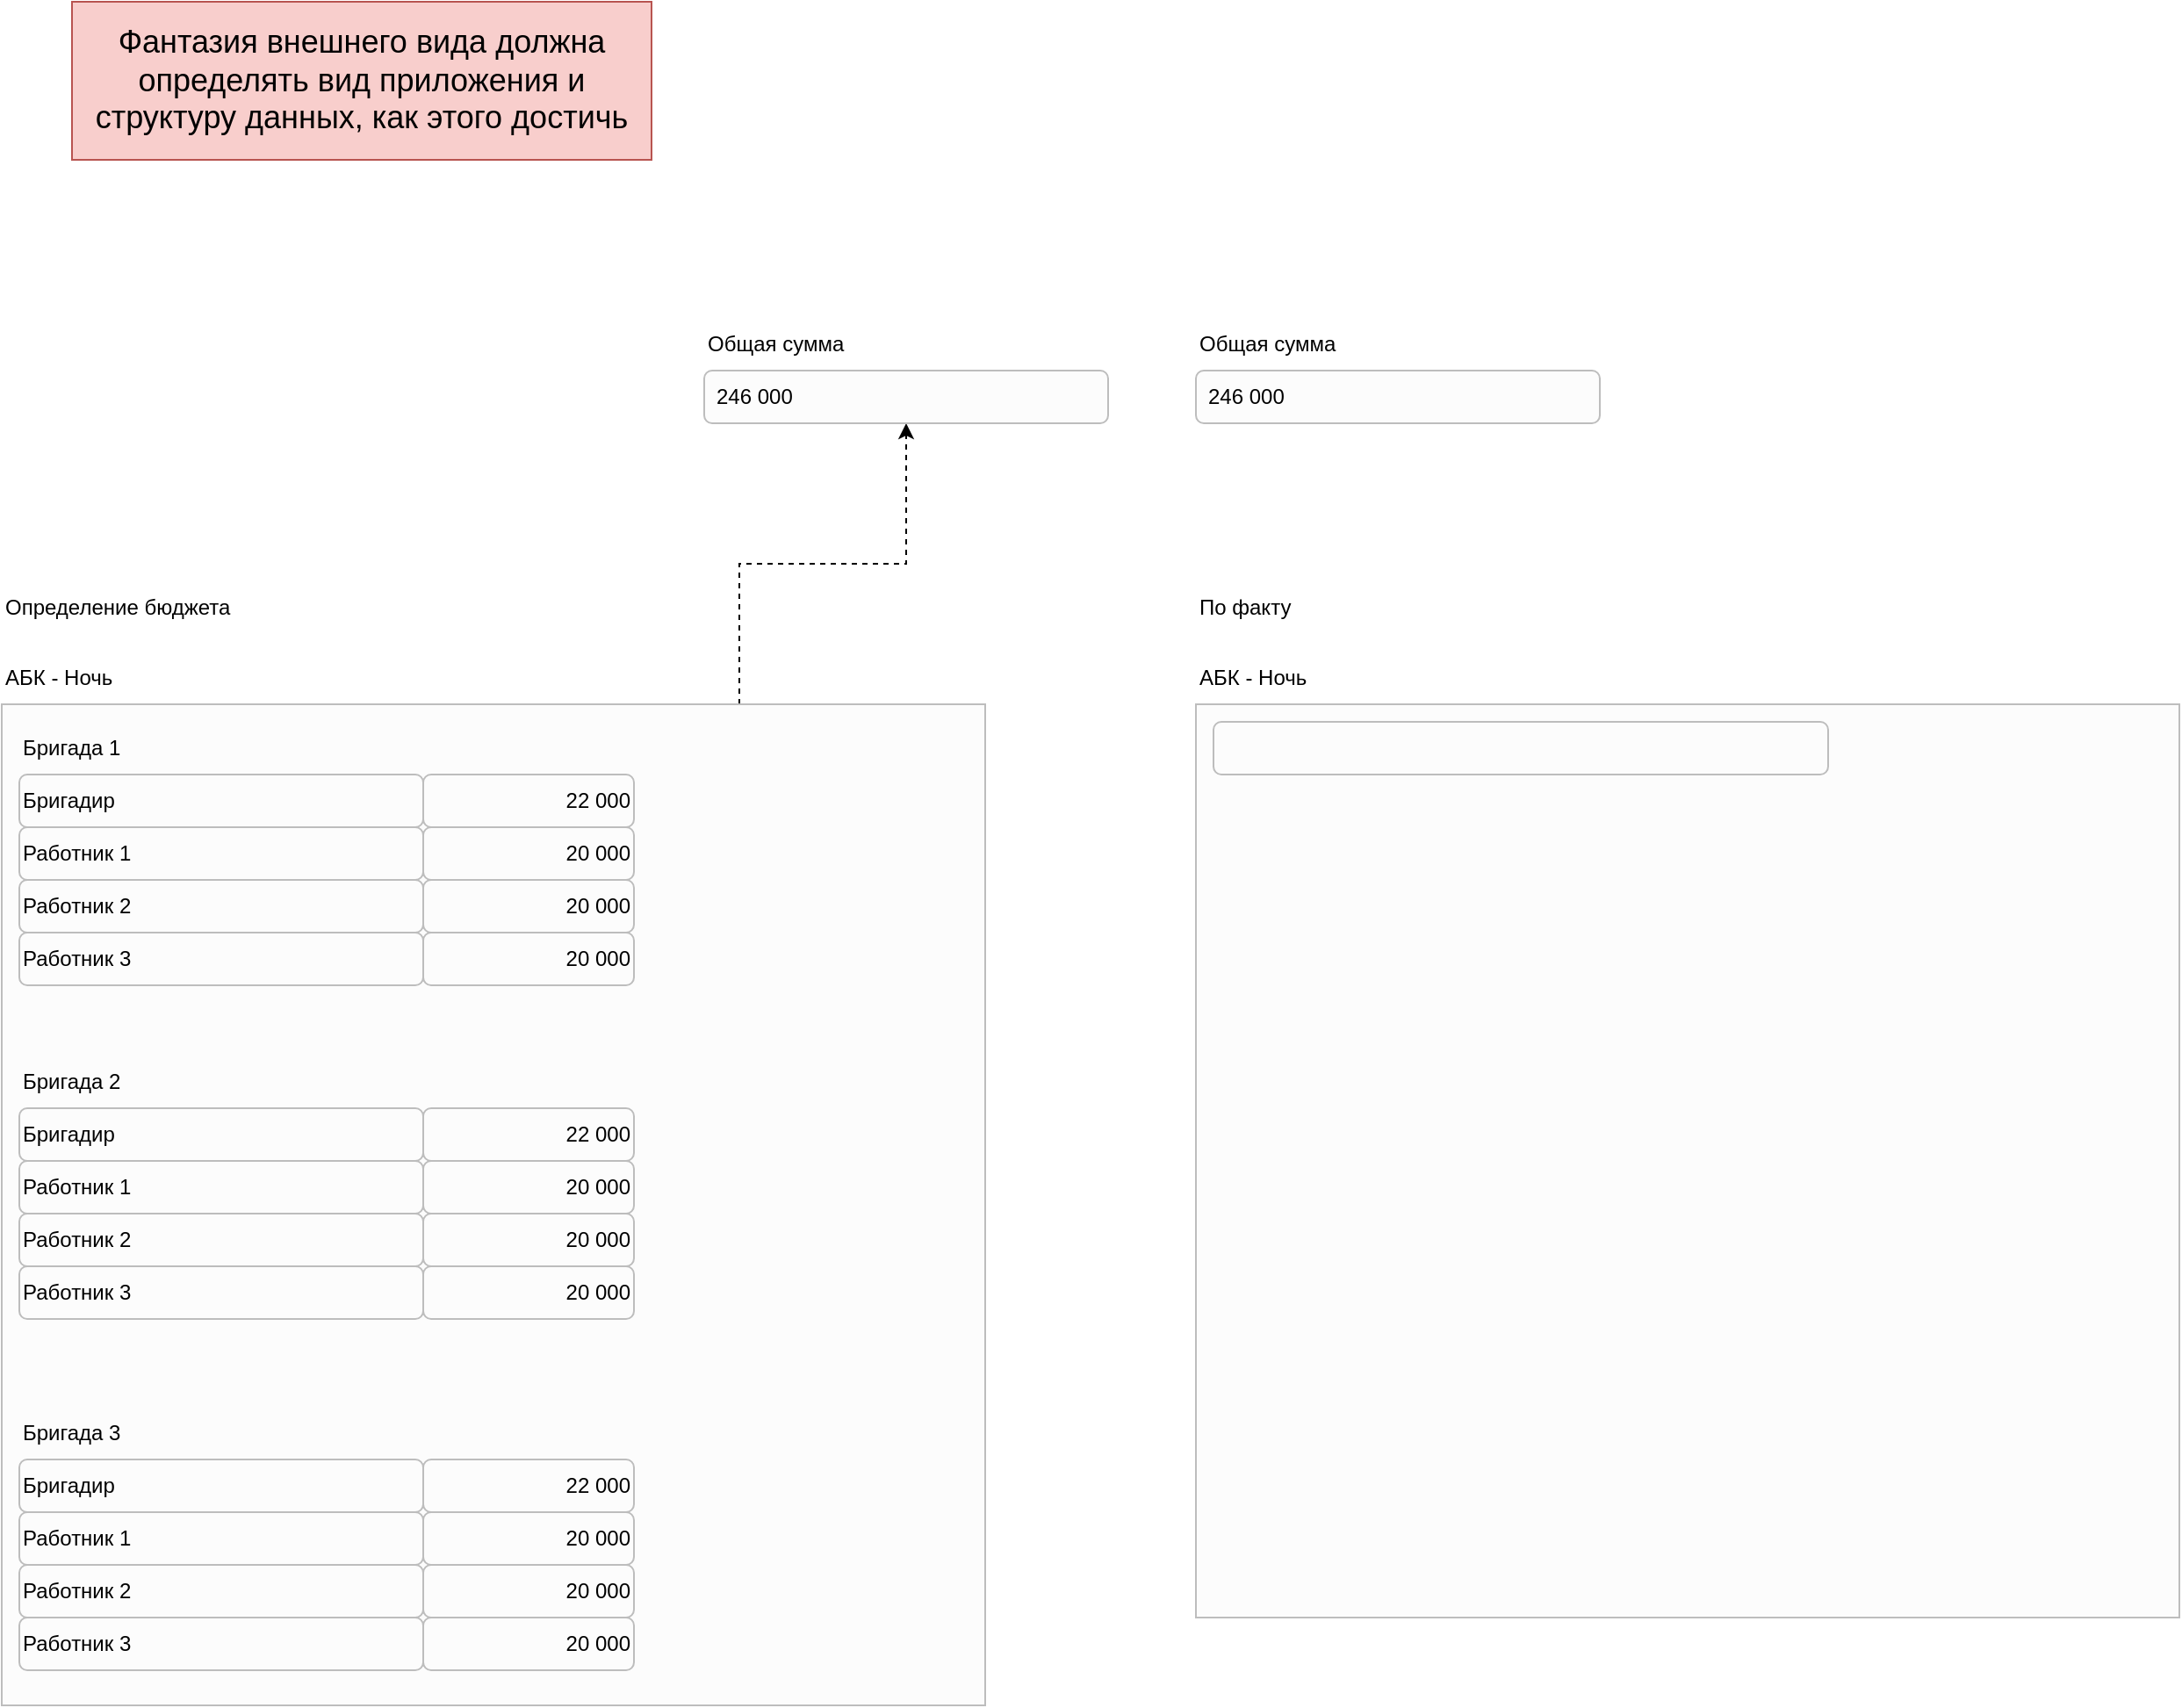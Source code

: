 <mxfile version="20.7.4" type="device"><diagram id="bs8bS3L_QgQ6pg-CsIDQ" name="Page-1"><mxGraphModel dx="1399" dy="1986" grid="1" gridSize="10" guides="1" tooltips="1" connect="1" arrows="1" fold="1" page="1" pageScale="1" pageWidth="850" pageHeight="1100" math="0" shadow="0"><root><mxCell id="0"/><mxCell id="1" parent="0"/><mxCell id="7gTgcx1VNBGxbQ6fRUdn-59" style="edgeStyle=orthogonalEdgeStyle;rounded=0;orthogonalLoop=1;jettySize=auto;html=1;exitX=0.75;exitY=0;exitDx=0;exitDy=0;entryX=0.5;entryY=1;entryDx=0;entryDy=0;dashed=1;" edge="1" parent="1" source="7gTgcx1VNBGxbQ6fRUdn-2" target="7gTgcx1VNBGxbQ6fRUdn-57"><mxGeometry relative="1" as="geometry"/></mxCell><mxCell id="7gTgcx1VNBGxbQ6fRUdn-2" value="" style="rounded=0;whiteSpace=wrap;html=1;fillColor=#FCFCFC;fontColor=#333333;strokeColor=#BDBDBD;" vertex="1" parent="1"><mxGeometry x="40" y="40" width="560" height="570" as="geometry"/></mxCell><mxCell id="7gTgcx1VNBGxbQ6fRUdn-3" value="АБК - Ночь" style="text;html=1;strokeColor=none;fillColor=none;align=left;verticalAlign=middle;whiteSpace=wrap;rounded=0;" vertex="1" parent="1"><mxGeometry x="40" y="10" width="110" height="30" as="geometry"/></mxCell><mxCell id="7gTgcx1VNBGxbQ6fRUdn-4" value="Бригадир" style="rounded=1;whiteSpace=wrap;html=1;strokeColor=#BDBDBD;fillColor=#FCFCFC;align=left;" vertex="1" parent="1"><mxGeometry x="50" y="80" width="230" height="30" as="geometry"/></mxCell><mxCell id="7gTgcx1VNBGxbQ6fRUdn-5" value="Определение бюджета" style="text;html=1;strokeColor=none;fillColor=none;align=left;verticalAlign=middle;whiteSpace=wrap;rounded=0;" vertex="1" parent="1"><mxGeometry x="40" y="-30" width="310" height="30" as="geometry"/></mxCell><mxCell id="7gTgcx1VNBGxbQ6fRUdn-6" value="" style="rounded=0;whiteSpace=wrap;html=1;fillColor=#FCFCFC;fontColor=#333333;strokeColor=#BDBDBD;" vertex="1" parent="1"><mxGeometry x="720" y="40" width="560" height="520" as="geometry"/></mxCell><mxCell id="7gTgcx1VNBGxbQ6fRUdn-7" value="АБК - Ночь" style="text;html=1;strokeColor=none;fillColor=none;align=left;verticalAlign=middle;whiteSpace=wrap;rounded=0;" vertex="1" parent="1"><mxGeometry x="720" y="10" width="110" height="30" as="geometry"/></mxCell><mxCell id="7gTgcx1VNBGxbQ6fRUdn-8" value="" style="rounded=1;whiteSpace=wrap;html=1;strokeColor=#BDBDBD;fillColor=#FCFCFC;" vertex="1" parent="1"><mxGeometry x="730" y="50" width="350" height="30" as="geometry"/></mxCell><mxCell id="7gTgcx1VNBGxbQ6fRUdn-9" value="По факту" style="text;html=1;strokeColor=none;fillColor=none;align=left;verticalAlign=middle;whiteSpace=wrap;rounded=0;" vertex="1" parent="1"><mxGeometry x="720" y="-30" width="310" height="30" as="geometry"/></mxCell><mxCell id="7gTgcx1VNBGxbQ6fRUdn-10" value="Бригада 1" style="text;html=1;strokeColor=none;fillColor=none;align=left;verticalAlign=middle;whiteSpace=wrap;rounded=0;" vertex="1" parent="1"><mxGeometry x="50" y="50" width="110" height="30" as="geometry"/></mxCell><mxCell id="7gTgcx1VNBGxbQ6fRUdn-11" value="Работник 1" style="rounded=1;whiteSpace=wrap;html=1;strokeColor=#BDBDBD;fillColor=#FCFCFC;align=left;" vertex="1" parent="1"><mxGeometry x="50" y="110" width="230" height="30" as="geometry"/></mxCell><mxCell id="7gTgcx1VNBGxbQ6fRUdn-12" value="Работник 2" style="rounded=1;whiteSpace=wrap;html=1;strokeColor=#BDBDBD;fillColor=#FCFCFC;align=left;" vertex="1" parent="1"><mxGeometry x="50" y="140" width="230" height="30" as="geometry"/></mxCell><mxCell id="7gTgcx1VNBGxbQ6fRUdn-13" value="Работник 3" style="rounded=1;whiteSpace=wrap;html=1;strokeColor=#BDBDBD;fillColor=#FCFCFC;align=left;" vertex="1" parent="1"><mxGeometry x="50" y="170" width="230" height="30" as="geometry"/></mxCell><mxCell id="7gTgcx1VNBGxbQ6fRUdn-24" value="22 000" style="rounded=1;whiteSpace=wrap;html=1;strokeColor=#BDBDBD;fillColor=#FCFCFC;align=right;" vertex="1" parent="1"><mxGeometry x="280" y="80" width="120" height="30" as="geometry"/></mxCell><mxCell id="7gTgcx1VNBGxbQ6fRUdn-25" value="20 000" style="rounded=1;whiteSpace=wrap;html=1;strokeColor=#BDBDBD;fillColor=#FCFCFC;align=right;" vertex="1" parent="1"><mxGeometry x="280" y="110" width="120" height="30" as="geometry"/></mxCell><mxCell id="7gTgcx1VNBGxbQ6fRUdn-28" value="20 000" style="rounded=1;whiteSpace=wrap;html=1;strokeColor=#BDBDBD;fillColor=#FCFCFC;align=right;" vertex="1" parent="1"><mxGeometry x="280" y="140" width="120" height="30" as="geometry"/></mxCell><mxCell id="7gTgcx1VNBGxbQ6fRUdn-29" value="20 000" style="rounded=1;whiteSpace=wrap;html=1;strokeColor=#BDBDBD;fillColor=#FCFCFC;align=right;" vertex="1" parent="1"><mxGeometry x="280" y="170" width="120" height="30" as="geometry"/></mxCell><mxCell id="7gTgcx1VNBGxbQ6fRUdn-38" value="Бригадир" style="rounded=1;whiteSpace=wrap;html=1;strokeColor=#BDBDBD;fillColor=#FCFCFC;align=left;" vertex="1" parent="1"><mxGeometry x="50" y="270" width="230" height="30" as="geometry"/></mxCell><mxCell id="7gTgcx1VNBGxbQ6fRUdn-39" value="Бригада 2" style="text;html=1;strokeColor=none;fillColor=none;align=left;verticalAlign=middle;whiteSpace=wrap;rounded=0;" vertex="1" parent="1"><mxGeometry x="50" y="240" width="110" height="30" as="geometry"/></mxCell><mxCell id="7gTgcx1VNBGxbQ6fRUdn-40" value="Работник 1" style="rounded=1;whiteSpace=wrap;html=1;strokeColor=#BDBDBD;fillColor=#FCFCFC;align=left;" vertex="1" parent="1"><mxGeometry x="50" y="300" width="230" height="30" as="geometry"/></mxCell><mxCell id="7gTgcx1VNBGxbQ6fRUdn-41" value="Работник 2" style="rounded=1;whiteSpace=wrap;html=1;strokeColor=#BDBDBD;fillColor=#FCFCFC;align=left;" vertex="1" parent="1"><mxGeometry x="50" y="330" width="230" height="30" as="geometry"/></mxCell><mxCell id="7gTgcx1VNBGxbQ6fRUdn-42" value="Работник 3" style="rounded=1;whiteSpace=wrap;html=1;strokeColor=#BDBDBD;fillColor=#FCFCFC;align=left;" vertex="1" parent="1"><mxGeometry x="50" y="360" width="230" height="30" as="geometry"/></mxCell><mxCell id="7gTgcx1VNBGxbQ6fRUdn-43" value="22 000" style="rounded=1;whiteSpace=wrap;html=1;strokeColor=#BDBDBD;fillColor=#FCFCFC;align=right;" vertex="1" parent="1"><mxGeometry x="280" y="270" width="120" height="30" as="geometry"/></mxCell><mxCell id="7gTgcx1VNBGxbQ6fRUdn-44" value="20 000" style="rounded=1;whiteSpace=wrap;html=1;strokeColor=#BDBDBD;fillColor=#FCFCFC;align=right;" vertex="1" parent="1"><mxGeometry x="280" y="300" width="120" height="30" as="geometry"/></mxCell><mxCell id="7gTgcx1VNBGxbQ6fRUdn-45" value="20 000" style="rounded=1;whiteSpace=wrap;html=1;strokeColor=#BDBDBD;fillColor=#FCFCFC;align=right;" vertex="1" parent="1"><mxGeometry x="280" y="330" width="120" height="30" as="geometry"/></mxCell><mxCell id="7gTgcx1VNBGxbQ6fRUdn-46" value="20 000" style="rounded=1;whiteSpace=wrap;html=1;strokeColor=#BDBDBD;fillColor=#FCFCFC;align=right;" vertex="1" parent="1"><mxGeometry x="280" y="360" width="120" height="30" as="geometry"/></mxCell><mxCell id="7gTgcx1VNBGxbQ6fRUdn-47" value="Бригадир" style="rounded=1;whiteSpace=wrap;html=1;strokeColor=#BDBDBD;fillColor=#FCFCFC;align=left;" vertex="1" parent="1"><mxGeometry x="50" y="470" width="230" height="30" as="geometry"/></mxCell><mxCell id="7gTgcx1VNBGxbQ6fRUdn-48" value="Бригада 3" style="text;html=1;strokeColor=none;fillColor=none;align=left;verticalAlign=middle;whiteSpace=wrap;rounded=0;" vertex="1" parent="1"><mxGeometry x="50" y="440" width="110" height="30" as="geometry"/></mxCell><mxCell id="7gTgcx1VNBGxbQ6fRUdn-49" value="Работник 1" style="rounded=1;whiteSpace=wrap;html=1;strokeColor=#BDBDBD;fillColor=#FCFCFC;align=left;" vertex="1" parent="1"><mxGeometry x="50" y="500" width="230" height="30" as="geometry"/></mxCell><mxCell id="7gTgcx1VNBGxbQ6fRUdn-50" value="Работник 2" style="rounded=1;whiteSpace=wrap;html=1;strokeColor=#BDBDBD;fillColor=#FCFCFC;align=left;" vertex="1" parent="1"><mxGeometry x="50" y="530" width="230" height="30" as="geometry"/></mxCell><mxCell id="7gTgcx1VNBGxbQ6fRUdn-51" value="Работник 3" style="rounded=1;whiteSpace=wrap;html=1;strokeColor=#BDBDBD;fillColor=#FCFCFC;align=left;" vertex="1" parent="1"><mxGeometry x="50" y="560" width="230" height="30" as="geometry"/></mxCell><mxCell id="7gTgcx1VNBGxbQ6fRUdn-52" value="22 000" style="rounded=1;whiteSpace=wrap;html=1;strokeColor=#BDBDBD;fillColor=#FCFCFC;align=right;" vertex="1" parent="1"><mxGeometry x="280" y="470" width="120" height="30" as="geometry"/></mxCell><mxCell id="7gTgcx1VNBGxbQ6fRUdn-53" value="20 000" style="rounded=1;whiteSpace=wrap;html=1;strokeColor=#BDBDBD;fillColor=#FCFCFC;align=right;" vertex="1" parent="1"><mxGeometry x="280" y="500" width="120" height="30" as="geometry"/></mxCell><mxCell id="7gTgcx1VNBGxbQ6fRUdn-54" value="20 000" style="rounded=1;whiteSpace=wrap;html=1;strokeColor=#BDBDBD;fillColor=#FCFCFC;align=right;" vertex="1" parent="1"><mxGeometry x="280" y="530" width="120" height="30" as="geometry"/></mxCell><mxCell id="7gTgcx1VNBGxbQ6fRUdn-55" value="20 000" style="rounded=1;whiteSpace=wrap;html=1;strokeColor=#BDBDBD;fillColor=#FCFCFC;align=right;" vertex="1" parent="1"><mxGeometry x="280" y="560" width="120" height="30" as="geometry"/></mxCell><mxCell id="7gTgcx1VNBGxbQ6fRUdn-57" value="246 000" style="rounded=1;whiteSpace=wrap;html=1;strokeColor=#BDBDBD;fillColor=#FCFCFC;align=left;spacingLeft=5;" vertex="1" parent="1"><mxGeometry x="440" y="-150" width="230" height="30" as="geometry"/></mxCell><mxCell id="7gTgcx1VNBGxbQ6fRUdn-58" value="Общая сумма" style="text;html=1;strokeColor=none;fillColor=none;align=left;verticalAlign=middle;whiteSpace=wrap;rounded=0;" vertex="1" parent="1"><mxGeometry x="440" y="-180" width="230" height="30" as="geometry"/></mxCell><mxCell id="7gTgcx1VNBGxbQ6fRUdn-60" value="246 000" style="rounded=1;whiteSpace=wrap;html=1;strokeColor=#BDBDBD;fillColor=#FCFCFC;align=left;spacingLeft=5;" vertex="1" parent="1"><mxGeometry x="720" y="-150" width="230" height="30" as="geometry"/></mxCell><mxCell id="7gTgcx1VNBGxbQ6fRUdn-61" value="Общая сумма" style="text;html=1;strokeColor=none;fillColor=none;align=left;verticalAlign=middle;whiteSpace=wrap;rounded=0;" vertex="1" parent="1"><mxGeometry x="720" y="-180" width="230" height="30" as="geometry"/></mxCell><mxCell id="7gTgcx1VNBGxbQ6fRUdn-62" value="Фантазия внешнего вида должна определять вид приложения и структуру данных, как этого достичь" style="text;html=1;strokeColor=#b85450;fillColor=#f8cecc;align=center;verticalAlign=middle;whiteSpace=wrap;rounded=0;fontSize=18;" vertex="1" parent="1"><mxGeometry x="80" y="-360" width="330" height="90" as="geometry"/></mxCell></root></mxGraphModel></diagram></mxfile>